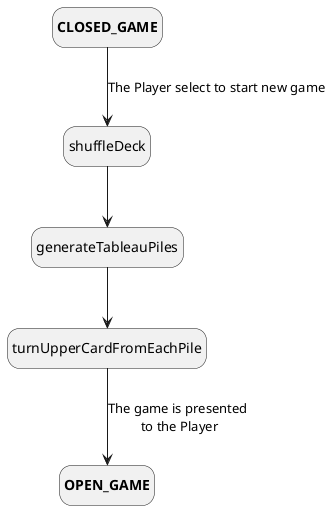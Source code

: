 @startuml StartGame
hide empty description

state "**CLOSED_GAME**" as CLOSED_GAME
state "**OPEN_GAME**" as OPEN_GAME

CLOSED_GAME --> shuffleDeck : The Player select to start new game
shuffleDeck --> generateTableauPiles
generateTableauPiles --> turnUpperCardFromEachPile
turnUpperCardFromEachPile --> OPEN_GAME: The game is presented \nto the Player
@endum